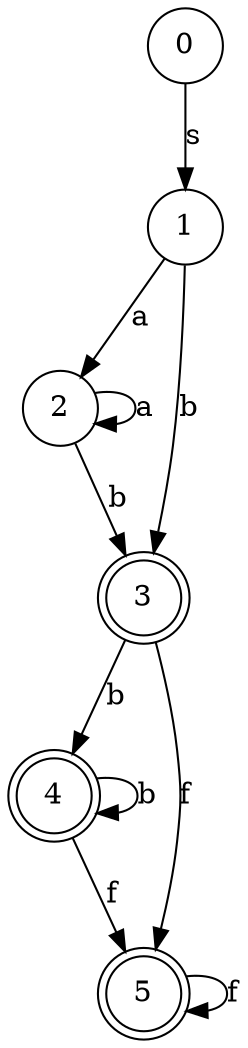 digraph {
	0 [shape=circle]
	0 -> 1 [label=s]
	1 [shape=circle]
	1 -> 2 [label=a]
	1 -> 3 [label=b]
	3 [shape=doublecircle]
	3 -> 4 [label=b]
	3 -> 5 [label=f]
	5 [shape=doublecircle]
	5 -> 5 [label=f]
	4 [shape=doublecircle]
	4 -> 4 [label=b]
	4 -> 5 [label=f]
	2 [shape=circle]
	2 -> 2 [label=a]
	2 -> 3 [label=b]
}

